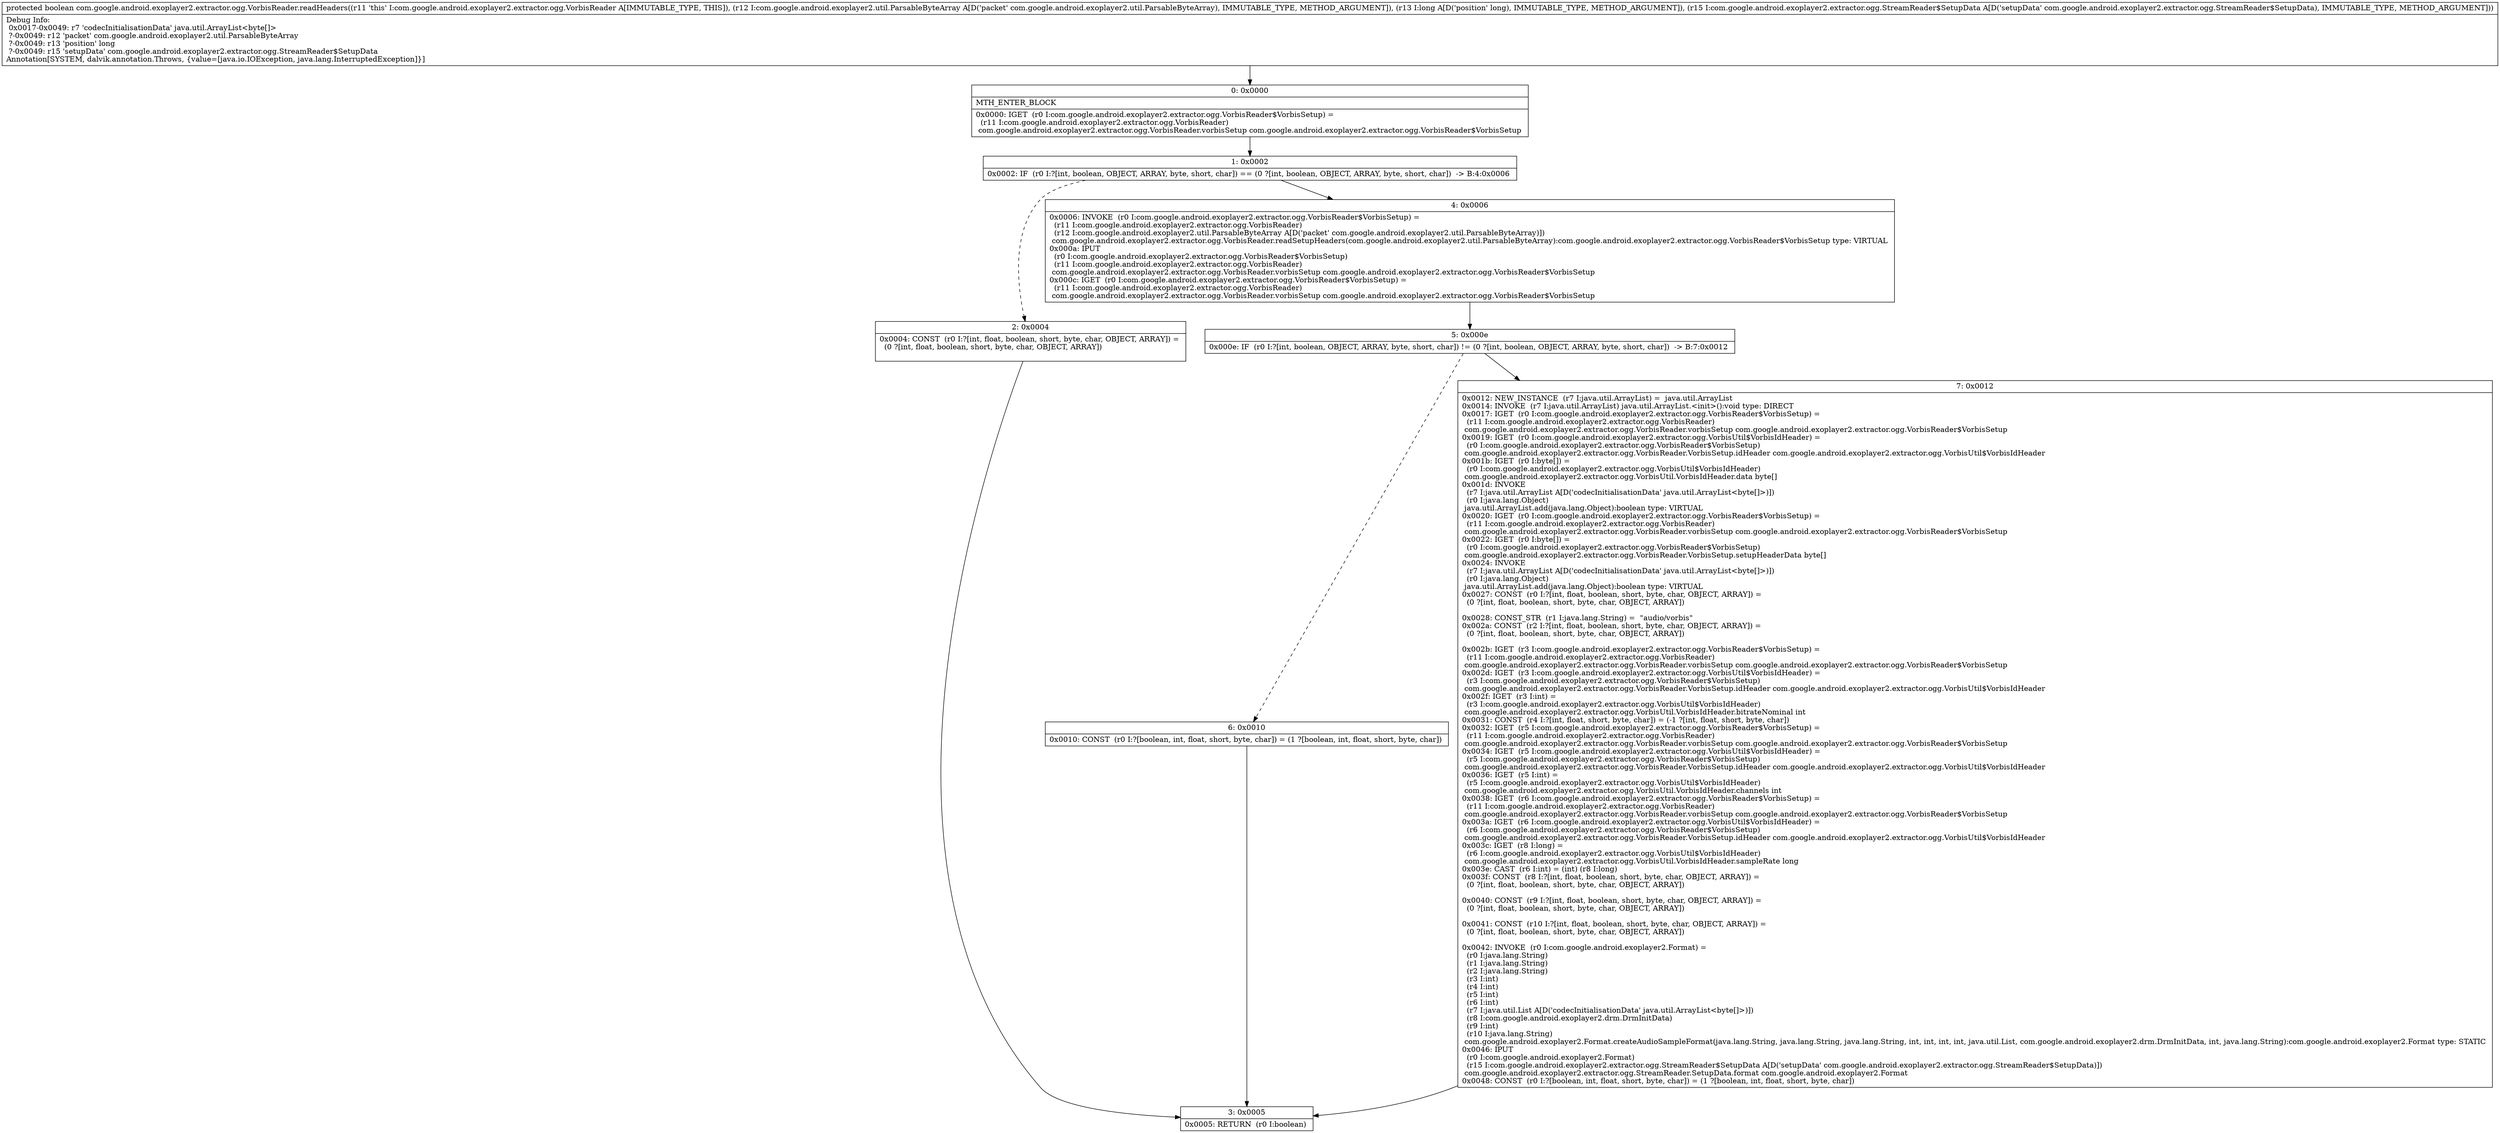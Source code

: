 digraph "CFG forcom.google.android.exoplayer2.extractor.ogg.VorbisReader.readHeaders(Lcom\/google\/android\/exoplayer2\/util\/ParsableByteArray;JLcom\/google\/android\/exoplayer2\/extractor\/ogg\/StreamReader$SetupData;)Z" {
Node_0 [shape=record,label="{0\:\ 0x0000|MTH_ENTER_BLOCK\l|0x0000: IGET  (r0 I:com.google.android.exoplayer2.extractor.ogg.VorbisReader$VorbisSetup) = \l  (r11 I:com.google.android.exoplayer2.extractor.ogg.VorbisReader)\l com.google.android.exoplayer2.extractor.ogg.VorbisReader.vorbisSetup com.google.android.exoplayer2.extractor.ogg.VorbisReader$VorbisSetup \l}"];
Node_1 [shape=record,label="{1\:\ 0x0002|0x0002: IF  (r0 I:?[int, boolean, OBJECT, ARRAY, byte, short, char]) == (0 ?[int, boolean, OBJECT, ARRAY, byte, short, char])  \-\> B:4:0x0006 \l}"];
Node_2 [shape=record,label="{2\:\ 0x0004|0x0004: CONST  (r0 I:?[int, float, boolean, short, byte, char, OBJECT, ARRAY]) = \l  (0 ?[int, float, boolean, short, byte, char, OBJECT, ARRAY])\l \l}"];
Node_3 [shape=record,label="{3\:\ 0x0005|0x0005: RETURN  (r0 I:boolean) \l}"];
Node_4 [shape=record,label="{4\:\ 0x0006|0x0006: INVOKE  (r0 I:com.google.android.exoplayer2.extractor.ogg.VorbisReader$VorbisSetup) = \l  (r11 I:com.google.android.exoplayer2.extractor.ogg.VorbisReader)\l  (r12 I:com.google.android.exoplayer2.util.ParsableByteArray A[D('packet' com.google.android.exoplayer2.util.ParsableByteArray)])\l com.google.android.exoplayer2.extractor.ogg.VorbisReader.readSetupHeaders(com.google.android.exoplayer2.util.ParsableByteArray):com.google.android.exoplayer2.extractor.ogg.VorbisReader$VorbisSetup type: VIRTUAL \l0x000a: IPUT  \l  (r0 I:com.google.android.exoplayer2.extractor.ogg.VorbisReader$VorbisSetup)\l  (r11 I:com.google.android.exoplayer2.extractor.ogg.VorbisReader)\l com.google.android.exoplayer2.extractor.ogg.VorbisReader.vorbisSetup com.google.android.exoplayer2.extractor.ogg.VorbisReader$VorbisSetup \l0x000c: IGET  (r0 I:com.google.android.exoplayer2.extractor.ogg.VorbisReader$VorbisSetup) = \l  (r11 I:com.google.android.exoplayer2.extractor.ogg.VorbisReader)\l com.google.android.exoplayer2.extractor.ogg.VorbisReader.vorbisSetup com.google.android.exoplayer2.extractor.ogg.VorbisReader$VorbisSetup \l}"];
Node_5 [shape=record,label="{5\:\ 0x000e|0x000e: IF  (r0 I:?[int, boolean, OBJECT, ARRAY, byte, short, char]) != (0 ?[int, boolean, OBJECT, ARRAY, byte, short, char])  \-\> B:7:0x0012 \l}"];
Node_6 [shape=record,label="{6\:\ 0x0010|0x0010: CONST  (r0 I:?[boolean, int, float, short, byte, char]) = (1 ?[boolean, int, float, short, byte, char]) \l}"];
Node_7 [shape=record,label="{7\:\ 0x0012|0x0012: NEW_INSTANCE  (r7 I:java.util.ArrayList) =  java.util.ArrayList \l0x0014: INVOKE  (r7 I:java.util.ArrayList) java.util.ArrayList.\<init\>():void type: DIRECT \l0x0017: IGET  (r0 I:com.google.android.exoplayer2.extractor.ogg.VorbisReader$VorbisSetup) = \l  (r11 I:com.google.android.exoplayer2.extractor.ogg.VorbisReader)\l com.google.android.exoplayer2.extractor.ogg.VorbisReader.vorbisSetup com.google.android.exoplayer2.extractor.ogg.VorbisReader$VorbisSetup \l0x0019: IGET  (r0 I:com.google.android.exoplayer2.extractor.ogg.VorbisUtil$VorbisIdHeader) = \l  (r0 I:com.google.android.exoplayer2.extractor.ogg.VorbisReader$VorbisSetup)\l com.google.android.exoplayer2.extractor.ogg.VorbisReader.VorbisSetup.idHeader com.google.android.exoplayer2.extractor.ogg.VorbisUtil$VorbisIdHeader \l0x001b: IGET  (r0 I:byte[]) = \l  (r0 I:com.google.android.exoplayer2.extractor.ogg.VorbisUtil$VorbisIdHeader)\l com.google.android.exoplayer2.extractor.ogg.VorbisUtil.VorbisIdHeader.data byte[] \l0x001d: INVOKE  \l  (r7 I:java.util.ArrayList A[D('codecInitialisationData' java.util.ArrayList\<byte[]\>)])\l  (r0 I:java.lang.Object)\l java.util.ArrayList.add(java.lang.Object):boolean type: VIRTUAL \l0x0020: IGET  (r0 I:com.google.android.exoplayer2.extractor.ogg.VorbisReader$VorbisSetup) = \l  (r11 I:com.google.android.exoplayer2.extractor.ogg.VorbisReader)\l com.google.android.exoplayer2.extractor.ogg.VorbisReader.vorbisSetup com.google.android.exoplayer2.extractor.ogg.VorbisReader$VorbisSetup \l0x0022: IGET  (r0 I:byte[]) = \l  (r0 I:com.google.android.exoplayer2.extractor.ogg.VorbisReader$VorbisSetup)\l com.google.android.exoplayer2.extractor.ogg.VorbisReader.VorbisSetup.setupHeaderData byte[] \l0x0024: INVOKE  \l  (r7 I:java.util.ArrayList A[D('codecInitialisationData' java.util.ArrayList\<byte[]\>)])\l  (r0 I:java.lang.Object)\l java.util.ArrayList.add(java.lang.Object):boolean type: VIRTUAL \l0x0027: CONST  (r0 I:?[int, float, boolean, short, byte, char, OBJECT, ARRAY]) = \l  (0 ?[int, float, boolean, short, byte, char, OBJECT, ARRAY])\l \l0x0028: CONST_STR  (r1 I:java.lang.String) =  \"audio\/vorbis\" \l0x002a: CONST  (r2 I:?[int, float, boolean, short, byte, char, OBJECT, ARRAY]) = \l  (0 ?[int, float, boolean, short, byte, char, OBJECT, ARRAY])\l \l0x002b: IGET  (r3 I:com.google.android.exoplayer2.extractor.ogg.VorbisReader$VorbisSetup) = \l  (r11 I:com.google.android.exoplayer2.extractor.ogg.VorbisReader)\l com.google.android.exoplayer2.extractor.ogg.VorbisReader.vorbisSetup com.google.android.exoplayer2.extractor.ogg.VorbisReader$VorbisSetup \l0x002d: IGET  (r3 I:com.google.android.exoplayer2.extractor.ogg.VorbisUtil$VorbisIdHeader) = \l  (r3 I:com.google.android.exoplayer2.extractor.ogg.VorbisReader$VorbisSetup)\l com.google.android.exoplayer2.extractor.ogg.VorbisReader.VorbisSetup.idHeader com.google.android.exoplayer2.extractor.ogg.VorbisUtil$VorbisIdHeader \l0x002f: IGET  (r3 I:int) = \l  (r3 I:com.google.android.exoplayer2.extractor.ogg.VorbisUtil$VorbisIdHeader)\l com.google.android.exoplayer2.extractor.ogg.VorbisUtil.VorbisIdHeader.bitrateNominal int \l0x0031: CONST  (r4 I:?[int, float, short, byte, char]) = (\-1 ?[int, float, short, byte, char]) \l0x0032: IGET  (r5 I:com.google.android.exoplayer2.extractor.ogg.VorbisReader$VorbisSetup) = \l  (r11 I:com.google.android.exoplayer2.extractor.ogg.VorbisReader)\l com.google.android.exoplayer2.extractor.ogg.VorbisReader.vorbisSetup com.google.android.exoplayer2.extractor.ogg.VorbisReader$VorbisSetup \l0x0034: IGET  (r5 I:com.google.android.exoplayer2.extractor.ogg.VorbisUtil$VorbisIdHeader) = \l  (r5 I:com.google.android.exoplayer2.extractor.ogg.VorbisReader$VorbisSetup)\l com.google.android.exoplayer2.extractor.ogg.VorbisReader.VorbisSetup.idHeader com.google.android.exoplayer2.extractor.ogg.VorbisUtil$VorbisIdHeader \l0x0036: IGET  (r5 I:int) = \l  (r5 I:com.google.android.exoplayer2.extractor.ogg.VorbisUtil$VorbisIdHeader)\l com.google.android.exoplayer2.extractor.ogg.VorbisUtil.VorbisIdHeader.channels int \l0x0038: IGET  (r6 I:com.google.android.exoplayer2.extractor.ogg.VorbisReader$VorbisSetup) = \l  (r11 I:com.google.android.exoplayer2.extractor.ogg.VorbisReader)\l com.google.android.exoplayer2.extractor.ogg.VorbisReader.vorbisSetup com.google.android.exoplayer2.extractor.ogg.VorbisReader$VorbisSetup \l0x003a: IGET  (r6 I:com.google.android.exoplayer2.extractor.ogg.VorbisUtil$VorbisIdHeader) = \l  (r6 I:com.google.android.exoplayer2.extractor.ogg.VorbisReader$VorbisSetup)\l com.google.android.exoplayer2.extractor.ogg.VorbisReader.VorbisSetup.idHeader com.google.android.exoplayer2.extractor.ogg.VorbisUtil$VorbisIdHeader \l0x003c: IGET  (r8 I:long) = \l  (r6 I:com.google.android.exoplayer2.extractor.ogg.VorbisUtil$VorbisIdHeader)\l com.google.android.exoplayer2.extractor.ogg.VorbisUtil.VorbisIdHeader.sampleRate long \l0x003e: CAST  (r6 I:int) = (int) (r8 I:long) \l0x003f: CONST  (r8 I:?[int, float, boolean, short, byte, char, OBJECT, ARRAY]) = \l  (0 ?[int, float, boolean, short, byte, char, OBJECT, ARRAY])\l \l0x0040: CONST  (r9 I:?[int, float, boolean, short, byte, char, OBJECT, ARRAY]) = \l  (0 ?[int, float, boolean, short, byte, char, OBJECT, ARRAY])\l \l0x0041: CONST  (r10 I:?[int, float, boolean, short, byte, char, OBJECT, ARRAY]) = \l  (0 ?[int, float, boolean, short, byte, char, OBJECT, ARRAY])\l \l0x0042: INVOKE  (r0 I:com.google.android.exoplayer2.Format) = \l  (r0 I:java.lang.String)\l  (r1 I:java.lang.String)\l  (r2 I:java.lang.String)\l  (r3 I:int)\l  (r4 I:int)\l  (r5 I:int)\l  (r6 I:int)\l  (r7 I:java.util.List A[D('codecInitialisationData' java.util.ArrayList\<byte[]\>)])\l  (r8 I:com.google.android.exoplayer2.drm.DrmInitData)\l  (r9 I:int)\l  (r10 I:java.lang.String)\l com.google.android.exoplayer2.Format.createAudioSampleFormat(java.lang.String, java.lang.String, java.lang.String, int, int, int, int, java.util.List, com.google.android.exoplayer2.drm.DrmInitData, int, java.lang.String):com.google.android.exoplayer2.Format type: STATIC \l0x0046: IPUT  \l  (r0 I:com.google.android.exoplayer2.Format)\l  (r15 I:com.google.android.exoplayer2.extractor.ogg.StreamReader$SetupData A[D('setupData' com.google.android.exoplayer2.extractor.ogg.StreamReader$SetupData)])\l com.google.android.exoplayer2.extractor.ogg.StreamReader.SetupData.format com.google.android.exoplayer2.Format \l0x0048: CONST  (r0 I:?[boolean, int, float, short, byte, char]) = (1 ?[boolean, int, float, short, byte, char]) \l}"];
MethodNode[shape=record,label="{protected boolean com.google.android.exoplayer2.extractor.ogg.VorbisReader.readHeaders((r11 'this' I:com.google.android.exoplayer2.extractor.ogg.VorbisReader A[IMMUTABLE_TYPE, THIS]), (r12 I:com.google.android.exoplayer2.util.ParsableByteArray A[D('packet' com.google.android.exoplayer2.util.ParsableByteArray), IMMUTABLE_TYPE, METHOD_ARGUMENT]), (r13 I:long A[D('position' long), IMMUTABLE_TYPE, METHOD_ARGUMENT]), (r15 I:com.google.android.exoplayer2.extractor.ogg.StreamReader$SetupData A[D('setupData' com.google.android.exoplayer2.extractor.ogg.StreamReader$SetupData), IMMUTABLE_TYPE, METHOD_ARGUMENT]))  | Debug Info:\l  0x0017\-0x0049: r7 'codecInitialisationData' java.util.ArrayList\<byte[]\>\l  ?\-0x0049: r12 'packet' com.google.android.exoplayer2.util.ParsableByteArray\l  ?\-0x0049: r13 'position' long\l  ?\-0x0049: r15 'setupData' com.google.android.exoplayer2.extractor.ogg.StreamReader$SetupData\lAnnotation[SYSTEM, dalvik.annotation.Throws, \{value=[java.io.IOException, java.lang.InterruptedException]\}]\l}"];
MethodNode -> Node_0;
Node_0 -> Node_1;
Node_1 -> Node_2[style=dashed];
Node_1 -> Node_4;
Node_2 -> Node_3;
Node_4 -> Node_5;
Node_5 -> Node_6[style=dashed];
Node_5 -> Node_7;
Node_6 -> Node_3;
Node_7 -> Node_3;
}

